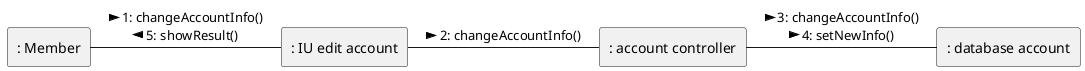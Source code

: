 @startuml uc5-Edit_Account-Colaboration
rectangle ": Member" as user
rectangle ": IU edit account" as interface
rectangle ": account controller" as controller
rectangle ": database account" as database 

user --r- interface : > 1: changeAccountInfo() \n 5: showResult() <
interface --r- controller : > 2: changeAccountInfo()
controller --r- database : > 3: changeAccountInfo() \n 4: setNewInfo() >
@enduml